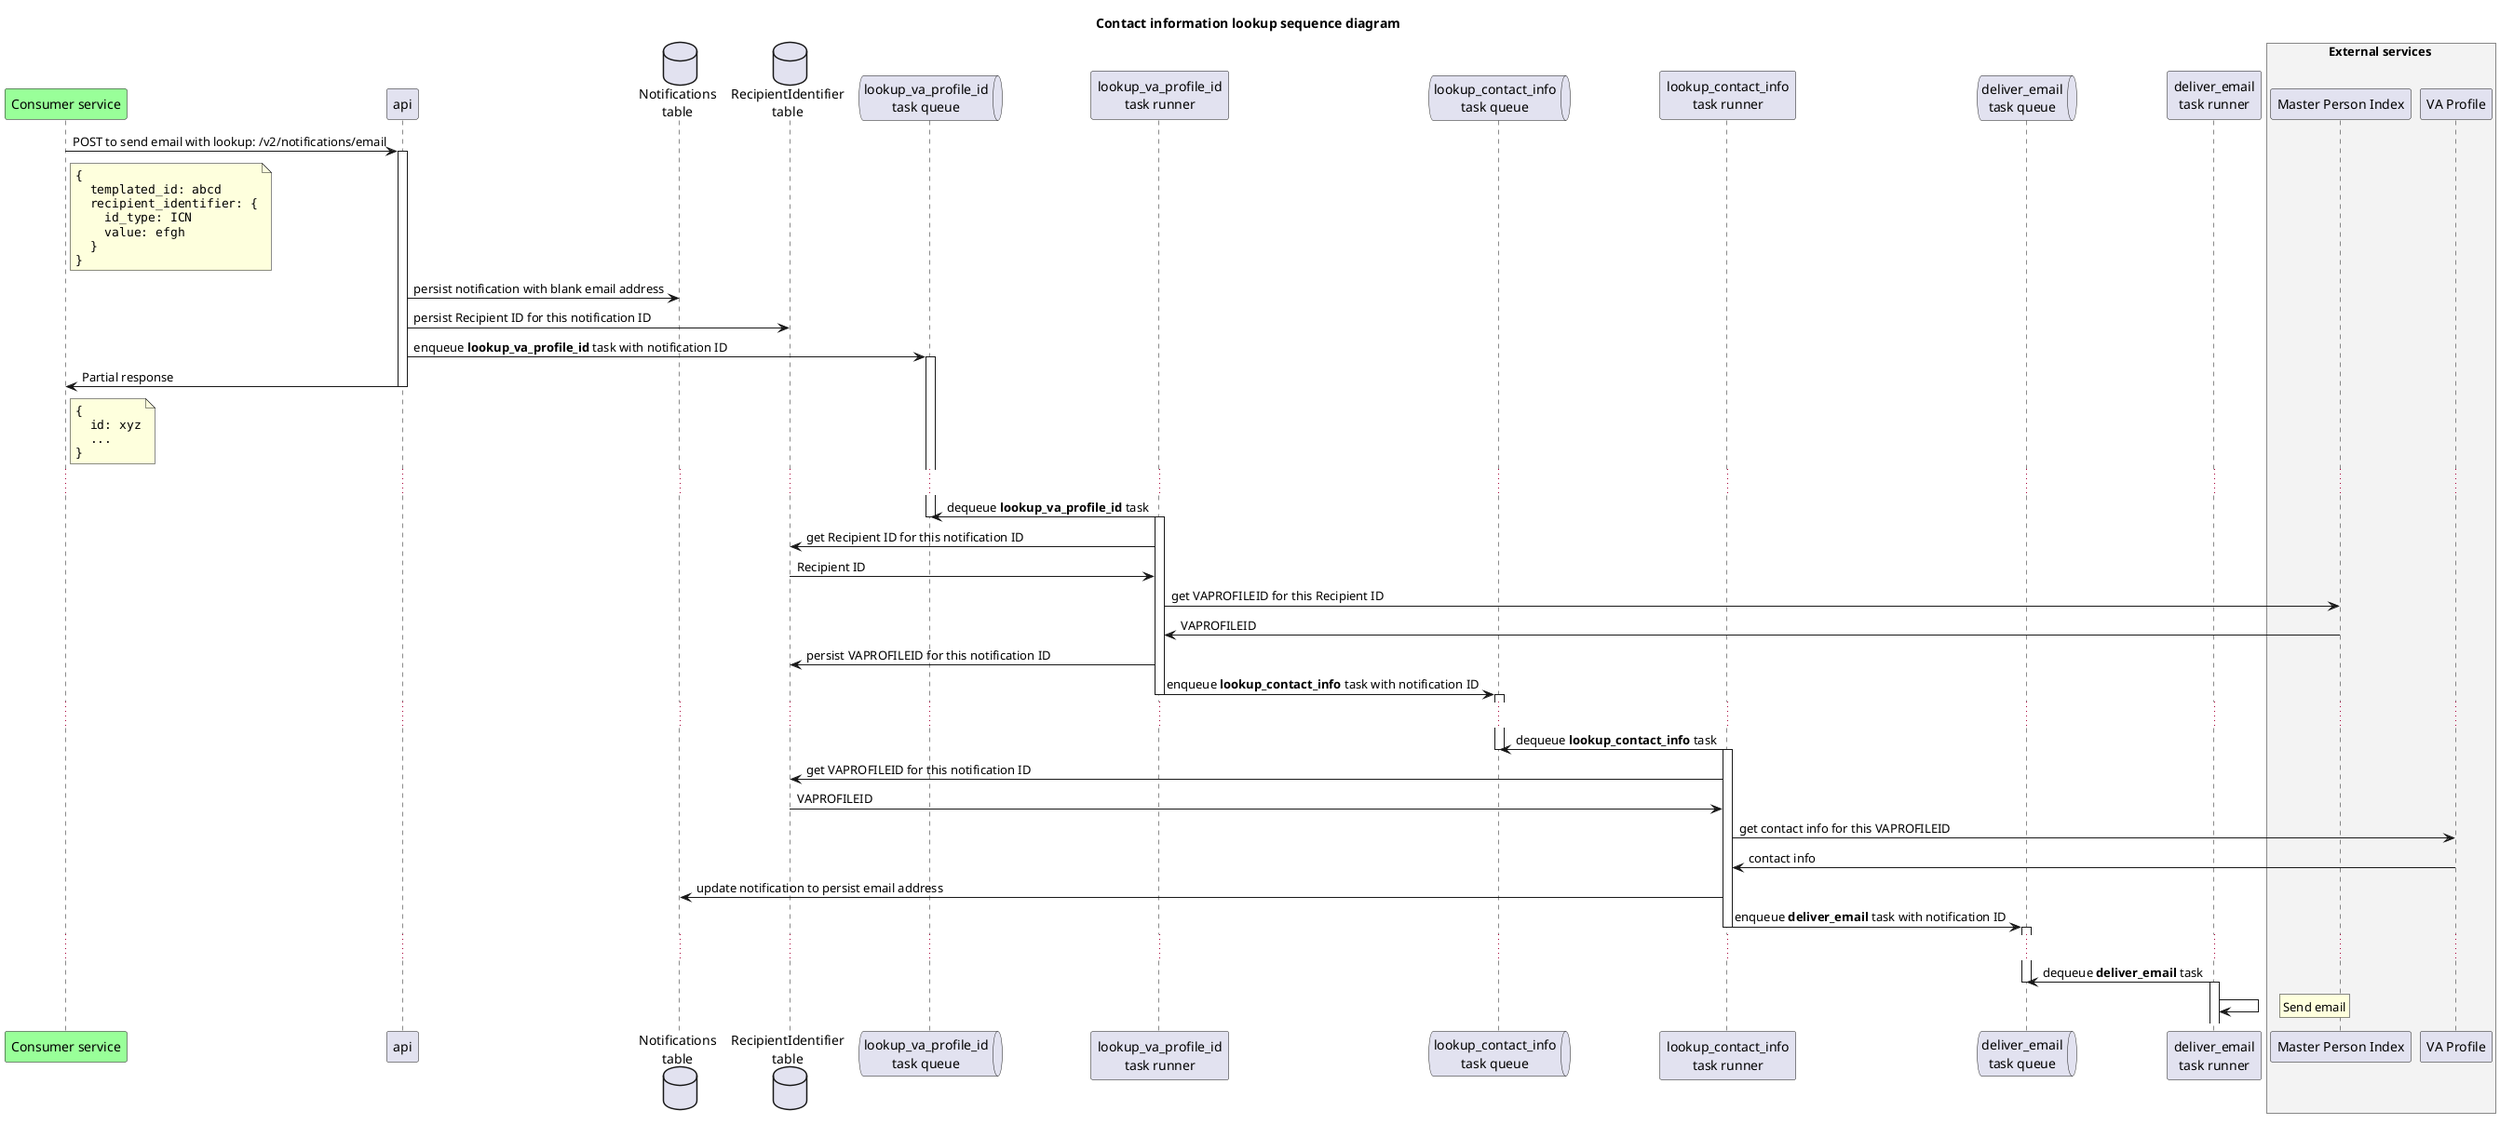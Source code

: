 @startuml
title Contact information lookup sequence diagram

participant "Consumer service" as consumer #99FF99
participant api
database "Notifications\ntable" as notifications_table
database "RecipientIdentifier\ntable" as identifiers_table

queue "lookup_va_profile_id\ntask queue" as lookup_va_profile_id_queue
participant "lookup_va_profile_id\ntask runner" as lookup_va_profile_id_runner

queue "lookup_contact_info\ntask queue" as lookup_contact_info_queue
participant "lookup_contact_info\ntask runner" as lookup_contact_info_runner

queue "deliver_email\ntask queue" as deliver_email_queue
participant "deliver_email\ntask runner" as deliver_email_runner

box External services #f3f3f3
participant "Master Person Index" as mpi
participant "VA Profile" as vaprofile
end box

consumer -> api : POST to send email with lookup: /v2/notifications/email
activate api
note right of consumer
  ""{""
  ""  templated_id: abcd""
  ""  recipient_identifier: {""
  ""    id_type: ICN""
  ""    value: efgh""
  ""  }""
  ""}""
end note

api -> notifications_table: persist notification with blank email address
api -> identifiers_table: persist Recipient ID for this notification ID

api -> lookup_va_profile_id_queue: enqueue **lookup_va_profile_id** task with notification ID
activate lookup_va_profile_id_queue

api -> consumer: Partial response
note right of consumer
  ""{""
  ""  id: xyz""
  ""  ...""
  ""}""
end note
deactivate api

...

lookup_va_profile_id_runner -> lookup_va_profile_id_queue: dequeue **lookup_va_profile_id** task
deactivate lookup_va_profile_id_queue
activate lookup_va_profile_id_runner

lookup_va_profile_id_runner -> identifiers_table: get Recipient ID for this notification ID
identifiers_table -> lookup_va_profile_id_runner: Recipient ID

lookup_va_profile_id_runner -> mpi: get VAPROFILEID for this Recipient ID

mpi -> lookup_va_profile_id_runner: VAPROFILEID

lookup_va_profile_id_runner -> identifiers_table: persist VAPROFILEID for this notification ID

lookup_va_profile_id_runner -> lookup_contact_info_queue: enqueue **lookup_contact_info** task with notification ID
deactivate lookup_va_profile_id_runner
activate lookup_contact_info_queue

...

lookup_contact_info_runner -> lookup_contact_info_queue: dequeue **lookup_contact_info** task
deactivate lookup_contact_info_queue
activate lookup_contact_info_runner

lookup_contact_info_runner -> identifiers_table: get VAPROFILEID for this notification ID
identifiers_table -> lookup_contact_info_runner: VAPROFILEID

lookup_contact_info_runner -> vaprofile: get contact info for this VAPROFILEID

vaprofile -> lookup_contact_info_runner: contact info

lookup_contact_info_runner -> notifications_table: update notification to persist email address

lookup_contact_info_runner -> deliver_email_queue: enqueue **deliver_email** task with notification ID
deactivate lookup_contact_info_runner
activate deliver_email_queue

...

deliver_email_runner -> deliver_email_queue: dequeue **deliver_email** task
deactivate deliver_email_queue
activate deliver_email_runner

deliver_email_runner -> deliver_email_runner
rnote right: Send email
@enduml